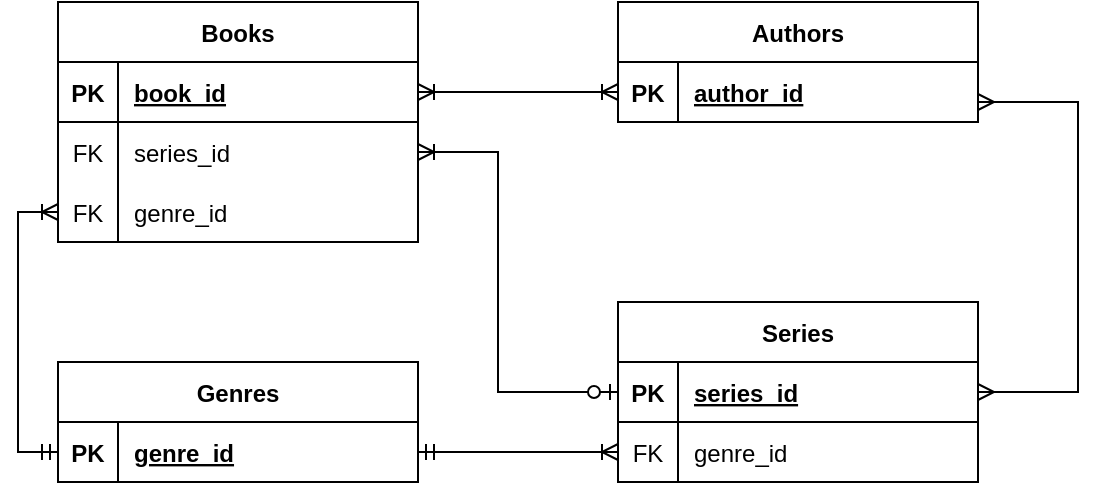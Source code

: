 <mxfile version="20.8.20" type="device"><diagram id="YcVGNWYX_0p9WS18v-X_" name="Page-1"><mxGraphModel dx="880" dy="470" grid="1" gridSize="10" guides="1" tooltips="1" connect="1" arrows="1" fold="1" page="1" pageScale="1" pageWidth="850" pageHeight="1100" math="0" shadow="0"><root><mxCell id="0"/><mxCell id="1" parent="0"/><mxCell id="V2rKV4Rya1Wr2MBm10I8-1" value="Books" style="shape=table;startSize=30;container=1;collapsible=1;childLayout=tableLayout;fixedRows=1;rowLines=0;fontStyle=1;align=center;resizeLast=1;" parent="1" vertex="1"><mxGeometry x="180" y="110" width="180" height="120" as="geometry"/></mxCell><mxCell id="V2rKV4Rya1Wr2MBm10I8-2" value="" style="shape=tableRow;horizontal=0;startSize=0;swimlaneHead=0;swimlaneBody=0;fillColor=none;collapsible=0;dropTarget=0;points=[[0,0.5],[1,0.5]];portConstraint=eastwest;top=0;left=0;right=0;bottom=1;" parent="V2rKV4Rya1Wr2MBm10I8-1" vertex="1"><mxGeometry y="30" width="180" height="30" as="geometry"/></mxCell><mxCell id="V2rKV4Rya1Wr2MBm10I8-3" value="PK" style="shape=partialRectangle;connectable=0;fillColor=none;top=0;left=0;bottom=0;right=0;fontStyle=1;overflow=hidden;" parent="V2rKV4Rya1Wr2MBm10I8-2" vertex="1"><mxGeometry width="30" height="30" as="geometry"><mxRectangle width="30" height="30" as="alternateBounds"/></mxGeometry></mxCell><mxCell id="V2rKV4Rya1Wr2MBm10I8-4" value="book_id" style="shape=partialRectangle;connectable=0;fillColor=none;top=0;left=0;bottom=0;right=0;align=left;spacingLeft=6;fontStyle=5;overflow=hidden;" parent="V2rKV4Rya1Wr2MBm10I8-2" vertex="1"><mxGeometry x="30" width="150" height="30" as="geometry"><mxRectangle width="150" height="30" as="alternateBounds"/></mxGeometry></mxCell><mxCell id="V2rKV4Rya1Wr2MBm10I8-14" style="shape=tableRow;horizontal=0;startSize=0;swimlaneHead=0;swimlaneBody=0;fillColor=none;collapsible=0;dropTarget=0;points=[[0,0.5],[1,0.5]];portConstraint=eastwest;top=0;left=0;right=0;bottom=0;" parent="V2rKV4Rya1Wr2MBm10I8-1" vertex="1"><mxGeometry y="60" width="180" height="30" as="geometry"/></mxCell><mxCell id="V2rKV4Rya1Wr2MBm10I8-15" value="FK" style="shape=partialRectangle;connectable=0;fillColor=none;top=0;left=0;bottom=0;right=0;editable=1;overflow=hidden;" parent="V2rKV4Rya1Wr2MBm10I8-14" vertex="1"><mxGeometry width="30" height="30" as="geometry"><mxRectangle width="30" height="30" as="alternateBounds"/></mxGeometry></mxCell><mxCell id="V2rKV4Rya1Wr2MBm10I8-16" value="series_id" style="shape=partialRectangle;connectable=0;fillColor=none;top=0;left=0;bottom=0;right=0;align=left;spacingLeft=6;overflow=hidden;" parent="V2rKV4Rya1Wr2MBm10I8-14" vertex="1"><mxGeometry x="30" width="150" height="30" as="geometry"><mxRectangle width="150" height="30" as="alternateBounds"/></mxGeometry></mxCell><mxCell id="V2rKV4Rya1Wr2MBm10I8-20" style="shape=tableRow;horizontal=0;startSize=0;swimlaneHead=0;swimlaneBody=0;fillColor=none;collapsible=0;dropTarget=0;points=[[0,0.5],[1,0.5]];portConstraint=eastwest;top=0;left=0;right=0;bottom=0;" parent="V2rKV4Rya1Wr2MBm10I8-1" vertex="1"><mxGeometry y="90" width="180" height="30" as="geometry"/></mxCell><mxCell id="V2rKV4Rya1Wr2MBm10I8-21" value="FK" style="shape=partialRectangle;connectable=0;fillColor=none;top=0;left=0;bottom=0;right=0;editable=1;overflow=hidden;" parent="V2rKV4Rya1Wr2MBm10I8-20" vertex="1"><mxGeometry width="30" height="30" as="geometry"><mxRectangle width="30" height="30" as="alternateBounds"/></mxGeometry></mxCell><mxCell id="V2rKV4Rya1Wr2MBm10I8-22" value="genre_id" style="shape=partialRectangle;connectable=0;fillColor=none;top=0;left=0;bottom=0;right=0;align=left;spacingLeft=6;overflow=hidden;" parent="V2rKV4Rya1Wr2MBm10I8-20" vertex="1"><mxGeometry x="30" width="150" height="30" as="geometry"><mxRectangle width="150" height="30" as="alternateBounds"/></mxGeometry></mxCell><mxCell id="V2rKV4Rya1Wr2MBm10I8-23" value="Authors" style="shape=table;startSize=30;container=1;collapsible=1;childLayout=tableLayout;fixedRows=1;rowLines=0;fontStyle=1;align=center;resizeLast=1;" parent="1" vertex="1"><mxGeometry x="460" y="110" width="180" height="60" as="geometry"/></mxCell><mxCell id="V2rKV4Rya1Wr2MBm10I8-24" value="" style="shape=tableRow;horizontal=0;startSize=0;swimlaneHead=0;swimlaneBody=0;fillColor=none;collapsible=0;dropTarget=0;points=[[0,0.5],[1,0.5]];portConstraint=eastwest;top=0;left=0;right=0;bottom=1;" parent="V2rKV4Rya1Wr2MBm10I8-23" vertex="1"><mxGeometry y="30" width="180" height="30" as="geometry"/></mxCell><mxCell id="V2rKV4Rya1Wr2MBm10I8-25" value="PK" style="shape=partialRectangle;connectable=0;fillColor=none;top=0;left=0;bottom=0;right=0;fontStyle=1;overflow=hidden;" parent="V2rKV4Rya1Wr2MBm10I8-24" vertex="1"><mxGeometry width="30" height="30" as="geometry"><mxRectangle width="30" height="30" as="alternateBounds"/></mxGeometry></mxCell><mxCell id="V2rKV4Rya1Wr2MBm10I8-26" value="author_id" style="shape=partialRectangle;connectable=0;fillColor=none;top=0;left=0;bottom=0;right=0;align=left;spacingLeft=6;fontStyle=5;overflow=hidden;" parent="V2rKV4Rya1Wr2MBm10I8-24" vertex="1"><mxGeometry x="30" width="150" height="30" as="geometry"><mxRectangle width="150" height="30" as="alternateBounds"/></mxGeometry></mxCell><mxCell id="V2rKV4Rya1Wr2MBm10I8-52" value="Series" style="shape=table;startSize=30;container=1;collapsible=1;childLayout=tableLayout;fixedRows=1;rowLines=0;fontStyle=1;align=center;resizeLast=1;" parent="1" vertex="1"><mxGeometry x="460" y="260" width="180" height="90" as="geometry"/></mxCell><mxCell id="V2rKV4Rya1Wr2MBm10I8-53" value="" style="shape=tableRow;horizontal=0;startSize=0;swimlaneHead=0;swimlaneBody=0;fillColor=none;collapsible=0;dropTarget=0;points=[[0,0.5],[1,0.5]];portConstraint=eastwest;top=0;left=0;right=0;bottom=1;" parent="V2rKV4Rya1Wr2MBm10I8-52" vertex="1"><mxGeometry y="30" width="180" height="30" as="geometry"/></mxCell><mxCell id="V2rKV4Rya1Wr2MBm10I8-54" value="PK" style="shape=partialRectangle;connectable=0;fillColor=none;top=0;left=0;bottom=0;right=0;fontStyle=1;overflow=hidden;" parent="V2rKV4Rya1Wr2MBm10I8-53" vertex="1"><mxGeometry width="30" height="30" as="geometry"><mxRectangle width="30" height="30" as="alternateBounds"/></mxGeometry></mxCell><mxCell id="V2rKV4Rya1Wr2MBm10I8-55" value="series_id" style="shape=partialRectangle;connectable=0;fillColor=none;top=0;left=0;bottom=0;right=0;align=left;spacingLeft=6;fontStyle=5;overflow=hidden;" parent="V2rKV4Rya1Wr2MBm10I8-53" vertex="1"><mxGeometry x="30" width="150" height="30" as="geometry"><mxRectangle width="150" height="30" as="alternateBounds"/></mxGeometry></mxCell><mxCell id="V2rKV4Rya1Wr2MBm10I8-56" value="" style="shape=tableRow;horizontal=0;startSize=0;swimlaneHead=0;swimlaneBody=0;fillColor=none;collapsible=0;dropTarget=0;points=[[0,0.5],[1,0.5]];portConstraint=eastwest;top=0;left=0;right=0;bottom=0;" parent="V2rKV4Rya1Wr2MBm10I8-52" vertex="1"><mxGeometry y="60" width="180" height="30" as="geometry"/></mxCell><mxCell id="V2rKV4Rya1Wr2MBm10I8-57" value="FK" style="shape=partialRectangle;connectable=0;fillColor=none;top=0;left=0;bottom=0;right=0;editable=1;overflow=hidden;" parent="V2rKV4Rya1Wr2MBm10I8-56" vertex="1"><mxGeometry width="30" height="30" as="geometry"><mxRectangle width="30" height="30" as="alternateBounds"/></mxGeometry></mxCell><mxCell id="V2rKV4Rya1Wr2MBm10I8-58" value="genre_id" style="shape=partialRectangle;connectable=0;fillColor=none;top=0;left=0;bottom=0;right=0;align=left;spacingLeft=6;overflow=hidden;" parent="V2rKV4Rya1Wr2MBm10I8-56" vertex="1"><mxGeometry x="30" width="150" height="30" as="geometry"><mxRectangle width="150" height="30" as="alternateBounds"/></mxGeometry></mxCell><mxCell id="V2rKV4Rya1Wr2MBm10I8-92" value="" style="edgeStyle=elbowEdgeStyle;fontSize=12;html=1;endArrow=ERoneToMany;startArrow=ERmandOne;rounded=0;shadow=0;jumpStyle=arc;exitX=0;exitY=0.5;exitDx=0;exitDy=0;entryX=0;entryY=0.5;entryDx=0;entryDy=0;" parent="1" source="ODtYw5mp3ebAvswK9wyL-22" target="V2rKV4Rya1Wr2MBm10I8-20" edge="1"><mxGeometry width="100" height="100" relative="1" as="geometry"><mxPoint x="490" y="405" as="sourcePoint"/><mxPoint x="380" y="285" as="targetPoint"/><Array as="points"><mxPoint x="160" y="355"/></Array></mxGeometry></mxCell><mxCell id="ODtYw5mp3ebAvswK9wyL-21" value="Genres" style="shape=table;startSize=30;container=1;collapsible=1;childLayout=tableLayout;fixedRows=1;rowLines=0;fontStyle=1;align=center;resizeLast=1;strokeColor=default;fontFamily=Helvetica;fontSize=12;fontColor=default;fillColor=default;" parent="1" vertex="1"><mxGeometry x="180" y="290" width="180" height="60" as="geometry"/></mxCell><mxCell id="ODtYw5mp3ebAvswK9wyL-22" value="" style="shape=tableRow;horizontal=0;startSize=0;swimlaneHead=0;swimlaneBody=0;fillColor=none;collapsible=0;dropTarget=0;points=[[0,0.5],[1,0.5]];portConstraint=eastwest;top=0;left=0;right=0;bottom=1;strokeColor=default;fontFamily=Helvetica;fontSize=12;fontColor=default;" parent="ODtYw5mp3ebAvswK9wyL-21" vertex="1"><mxGeometry y="30" width="180" height="30" as="geometry"/></mxCell><mxCell id="ODtYw5mp3ebAvswK9wyL-23" value="PK" style="shape=partialRectangle;connectable=0;fillColor=none;top=0;left=0;bottom=0;right=0;fontStyle=1;overflow=hidden;strokeColor=default;fontFamily=Helvetica;fontSize=12;fontColor=default;startSize=30;" parent="ODtYw5mp3ebAvswK9wyL-22" vertex="1"><mxGeometry width="30" height="30" as="geometry"><mxRectangle width="30" height="30" as="alternateBounds"/></mxGeometry></mxCell><mxCell id="ODtYw5mp3ebAvswK9wyL-24" value="genre_id" style="shape=partialRectangle;connectable=0;fillColor=none;top=0;left=0;bottom=0;right=0;align=left;spacingLeft=6;fontStyle=5;overflow=hidden;strokeColor=default;fontFamily=Helvetica;fontSize=12;fontColor=default;startSize=30;" parent="ODtYw5mp3ebAvswK9wyL-22" vertex="1"><mxGeometry x="30" width="150" height="30" as="geometry"><mxRectangle width="150" height="30" as="alternateBounds"/></mxGeometry></mxCell><mxCell id="t4DoDltZsF7g6sCRQFf_-1" value="" style="edgeStyle=entityRelationEdgeStyle;fontSize=12;html=1;endArrow=ERoneToMany;startArrow=ERoneToMany;rounded=0;entryX=0;entryY=0.5;entryDx=0;entryDy=0;exitX=1;exitY=0.5;exitDx=0;exitDy=0;" edge="1" parent="1" source="V2rKV4Rya1Wr2MBm10I8-2" target="V2rKV4Rya1Wr2MBm10I8-24"><mxGeometry width="100" height="100" relative="1" as="geometry"><mxPoint x="370" y="290" as="sourcePoint"/><mxPoint x="470" y="190" as="targetPoint"/></mxGeometry></mxCell><mxCell id="t4DoDltZsF7g6sCRQFf_-2" value="" style="edgeStyle=orthogonalEdgeStyle;fontSize=12;html=1;endArrow=ERmany;startArrow=ERmany;rounded=0;elbow=vertical;entryX=1;entryY=0.5;entryDx=0;entryDy=0;" edge="1" parent="1" target="V2rKV4Rya1Wr2MBm10I8-53"><mxGeometry width="100" height="100" relative="1" as="geometry"><mxPoint x="640" y="160" as="sourcePoint"/><mxPoint x="640" y="300" as="targetPoint"/><Array as="points"><mxPoint x="690" y="160"/><mxPoint x="690" y="305"/></Array></mxGeometry></mxCell><mxCell id="t4DoDltZsF7g6sCRQFf_-3" value="" style="edgeStyle=orthogonalEdgeStyle;fontSize=12;html=1;endArrow=ERoneToMany;startArrow=ERzeroToOne;rounded=0;elbow=vertical;exitX=0;exitY=0.5;exitDx=0;exitDy=0;entryX=1;entryY=0.5;entryDx=0;entryDy=0;" edge="1" parent="1" source="V2rKV4Rya1Wr2MBm10I8-53" target="V2rKV4Rya1Wr2MBm10I8-14"><mxGeometry width="100" height="100" relative="1" as="geometry"><mxPoint x="420" y="310" as="sourcePoint"/><mxPoint x="370" y="190" as="targetPoint"/><Array as="points"><mxPoint x="400" y="305"/><mxPoint x="400" y="185"/></Array></mxGeometry></mxCell><mxCell id="t4DoDltZsF7g6sCRQFf_-4" value="" style="edgeStyle=entityRelationEdgeStyle;fontSize=12;html=1;endArrow=ERoneToMany;startArrow=ERmandOne;rounded=0;elbow=vertical;exitX=1;exitY=0.5;exitDx=0;exitDy=0;entryX=0;entryY=0.5;entryDx=0;entryDy=0;" edge="1" parent="1" source="ODtYw5mp3ebAvswK9wyL-22" target="V2rKV4Rya1Wr2MBm10I8-56"><mxGeometry width="100" height="100" relative="1" as="geometry"><mxPoint x="360" y="430" as="sourcePoint"/><mxPoint x="460" y="330" as="targetPoint"/></mxGeometry></mxCell></root></mxGraphModel></diagram></mxfile>